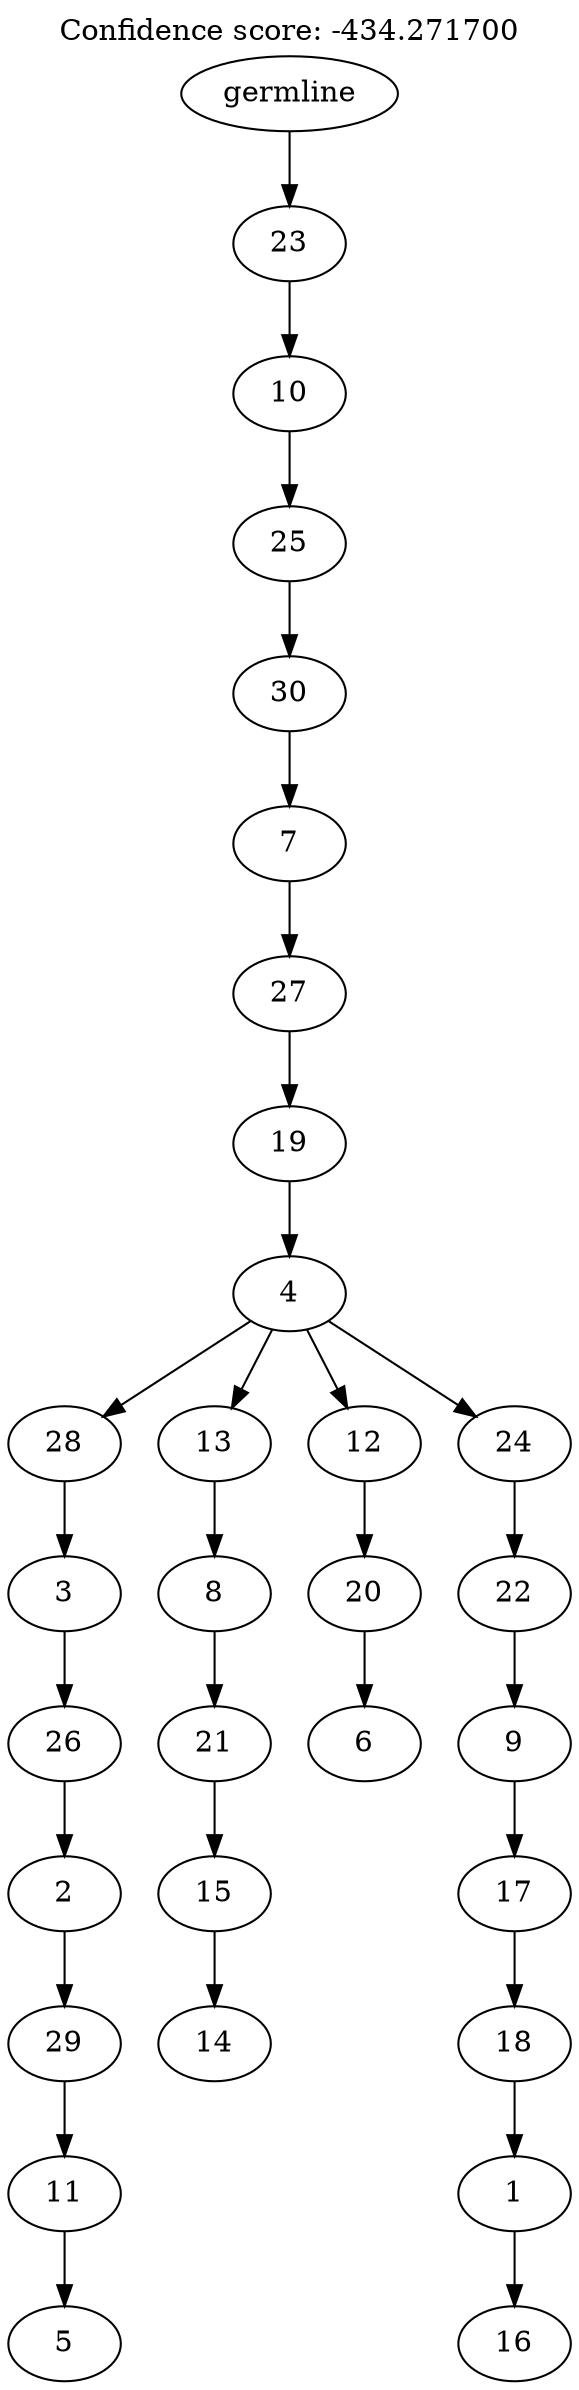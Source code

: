digraph g {
	"29" -> "30";
	"30" [label="5"];
	"28" -> "29";
	"29" [label="11"];
	"27" -> "28";
	"28" [label="29"];
	"26" -> "27";
	"27" [label="2"];
	"25" -> "26";
	"26" [label="26"];
	"24" -> "25";
	"25" [label="3"];
	"22" -> "23";
	"23" [label="14"];
	"21" -> "22";
	"22" [label="15"];
	"20" -> "21";
	"21" [label="21"];
	"19" -> "20";
	"20" [label="8"];
	"17" -> "18";
	"18" [label="6"];
	"16" -> "17";
	"17" [label="20"];
	"14" -> "15";
	"15" [label="16"];
	"13" -> "14";
	"14" [label="1"];
	"12" -> "13";
	"13" [label="18"];
	"11" -> "12";
	"12" [label="17"];
	"10" -> "11";
	"11" [label="9"];
	"9" -> "10";
	"10" [label="22"];
	"8" -> "9";
	"9" [label="24"];
	"8" -> "16";
	"16" [label="12"];
	"8" -> "19";
	"19" [label="13"];
	"8" -> "24";
	"24" [label="28"];
	"7" -> "8";
	"8" [label="4"];
	"6" -> "7";
	"7" [label="19"];
	"5" -> "6";
	"6" [label="27"];
	"4" -> "5";
	"5" [label="7"];
	"3" -> "4";
	"4" [label="30"];
	"2" -> "3";
	"3" [label="25"];
	"1" -> "2";
	"2" [label="10"];
	"0" -> "1";
	"1" [label="23"];
	"0" [label="germline"];
	labelloc="t";
	label="Confidence score: -434.271700";
}
